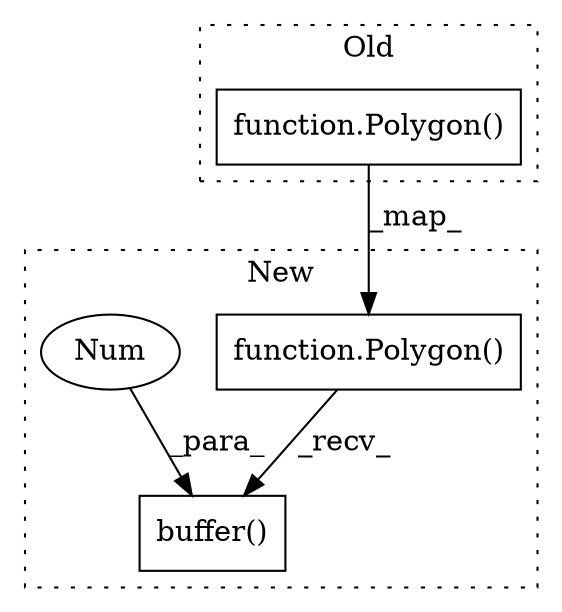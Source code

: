 digraph G {
subgraph cluster0 {
1 [label="function.Polygon()" a="75" s="2363,2377" l="8,1" shape="box"];
label = "Old";
style="dotted";
}
subgraph cluster1 {
2 [label="function.Polygon()" a="75" s="2563,2577" l="8,1" shape="box"];
3 [label="buffer()" a="75" s="2563,2587" l="23,1" shape="box"];
4 [label="Num" a="76" s="2586" l="1" shape="ellipse"];
label = "New";
style="dotted";
}
1 -> 2 [label="_map_"];
2 -> 3 [label="_recv_"];
4 -> 3 [label="_para_"];
}